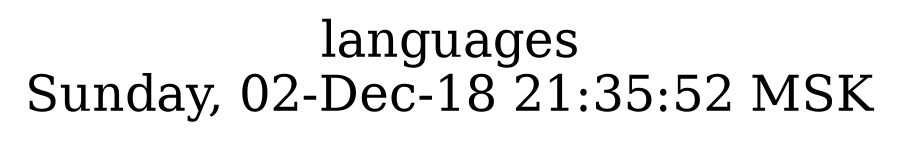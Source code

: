 digraph G {
graph [
  fontsize="24";
  label="languages\nSunday, 02-Dec-18 21:35:52 MSK";
  nojustify=true;
  ordering=out;
  rankdir=LR;
  size="30";
];
}
